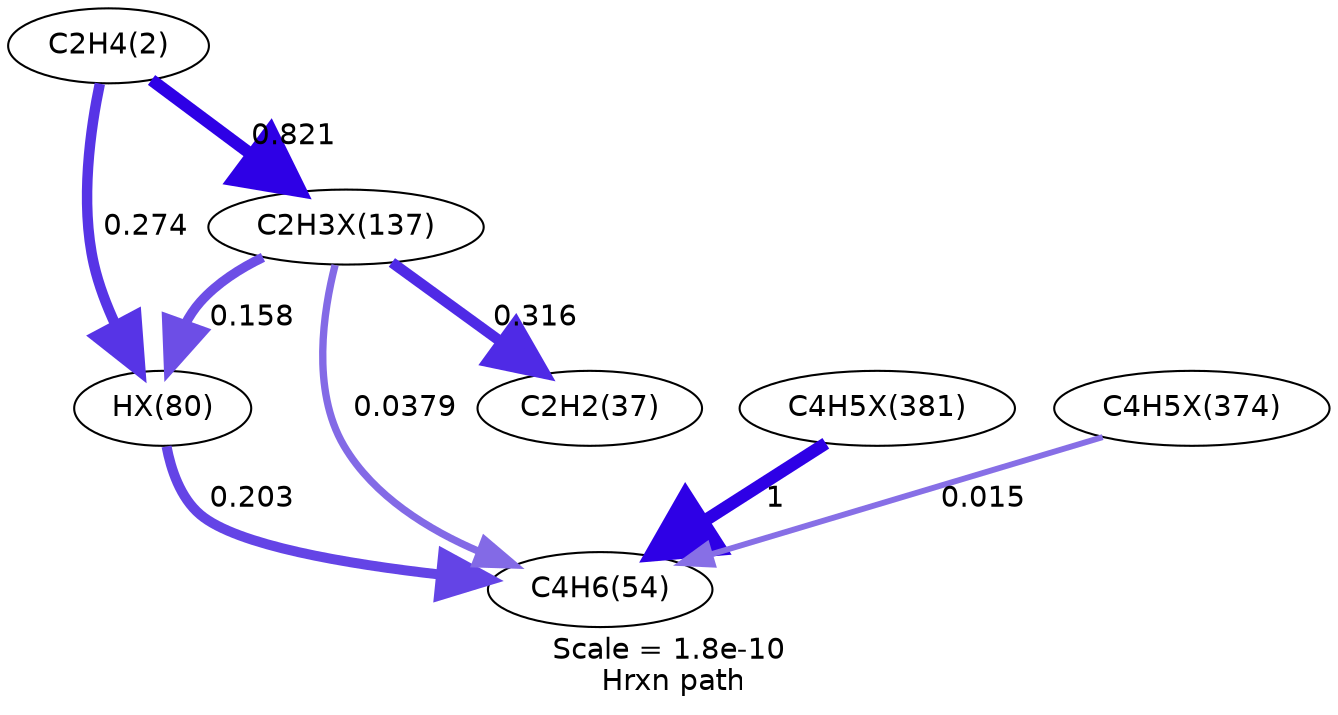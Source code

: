 digraph reaction_paths {
center=1;
s5 -> s22[fontname="Helvetica", style="setlinewidth(5.02)", arrowsize=2.51, color="0.7, 0.774, 0.9"
, label=" 0.274"];
s5 -> s23[fontname="Helvetica", style="setlinewidth(5.85)", arrowsize=2.93, color="0.7, 1.32, 0.9"
, label=" 0.821"];
s23 -> s22[fontname="Helvetica", style="setlinewidth(4.61)", arrowsize=2.3, color="0.7, 0.658, 0.9"
, label=" 0.158"];
s22 -> s15[fontname="Helvetica", style="setlinewidth(4.8)", arrowsize=2.4, color="0.7, 0.703, 0.9"
, label=" 0.203"];
s23 -> s14[fontname="Helvetica", style="setlinewidth(5.13)", arrowsize=2.57, color="0.7, 0.816, 0.9"
, label=" 0.316"];
s23 -> s15[fontname="Helvetica", style="setlinewidth(3.53)", arrowsize=1.76, color="0.7, 0.538, 0.9"
, label=" 0.0379"];
s29 -> s15[fontname="Helvetica", style="setlinewidth(6)", arrowsize=3, color="0.7, 1.5, 0.9"
, label=" 1"];
s28 -> s15[fontname="Helvetica", style="setlinewidth(2.83)", arrowsize=1.42, color="0.7, 0.515, 0.9"
, label=" 0.015"];
s5 [ fontname="Helvetica", label="C2H4(2)"];
s14 [ fontname="Helvetica", label="C2H2(37)"];
s15 [ fontname="Helvetica", label="C4H6(54)"];
s22 [ fontname="Helvetica", label="HX(80)"];
s23 [ fontname="Helvetica", label="C2H3X(137)"];
s28 [ fontname="Helvetica", label="C4H5X(374)"];
s29 [ fontname="Helvetica", label="C4H5X(381)"];
 label = "Scale = 1.8e-10\l Hrxn path";
 fontname = "Helvetica";
}
